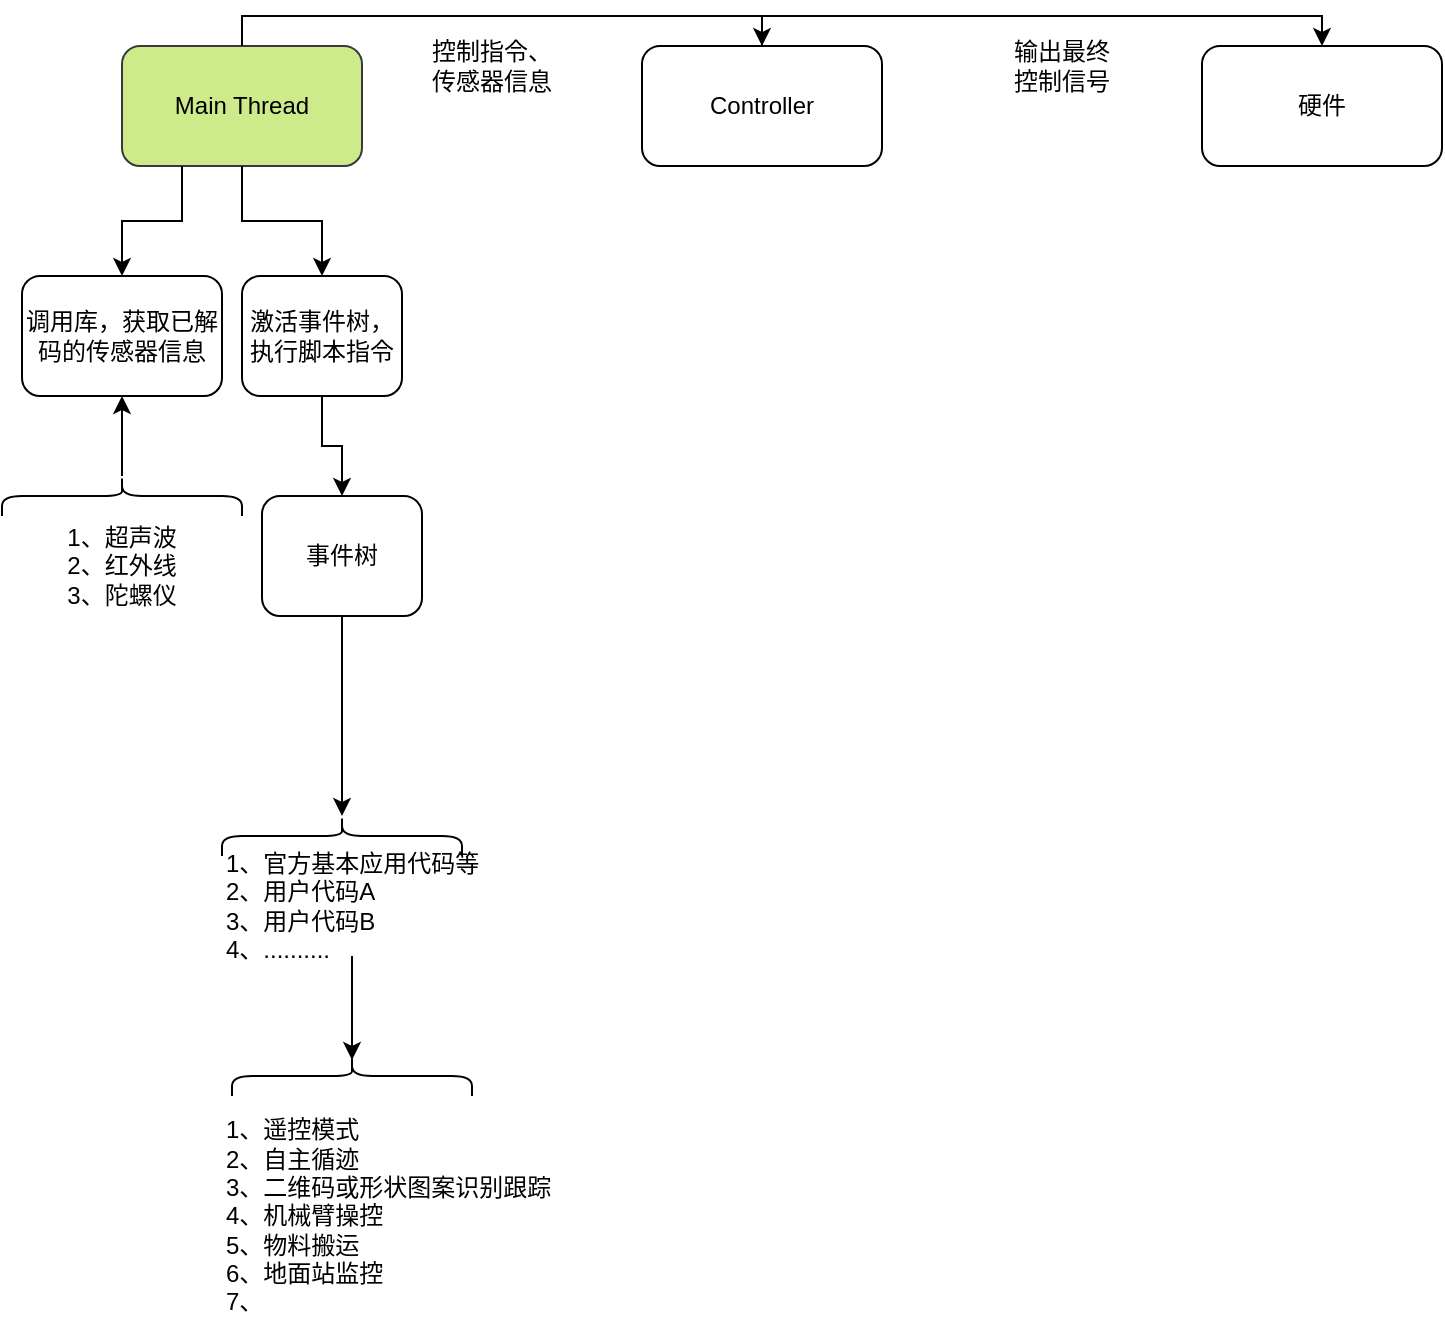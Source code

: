 <mxfile version="20.5.3" type="github">
  <diagram id="prtHgNgQTEPvFCAcTncT" name="Page-1">
    <mxGraphModel dx="969" dy="567" grid="1" gridSize="10" guides="1" tooltips="1" connect="1" arrows="1" fold="1" page="1" pageScale="1" pageWidth="1169" pageHeight="827" math="0" shadow="0">
      <root>
        <object label="" 管道施工="" id="0">
          <mxCell />
        </object>
        <mxCell id="1" parent="0" />
        <mxCell id="n69_QYQXAGHu2_i68GKL-10" value="Main Thread" style="rounded=1;whiteSpace=wrap;html=1;fillColor=#cdeb8b;strokeColor=#36393d;" vertex="1" parent="1">
          <mxGeometry x="80" y="35" width="120" height="60" as="geometry" />
        </mxCell>
        <object label="" id="n69_QYQXAGHu2_i68GKL-11">
          <mxCell style="edgeStyle=orthogonalEdgeStyle;rounded=0;orthogonalLoop=1;jettySize=auto;html=1;" edge="1" source="n69_QYQXAGHu2_i68GKL-10" target="n69_QYQXAGHu2_i68GKL-12" parent="1">
            <mxGeometry relative="1" as="geometry">
              <Array as="points">
                <mxPoint x="140" y="20" />
                <mxPoint x="400" y="20" />
              </Array>
            </mxGeometry>
          </mxCell>
        </object>
        <mxCell id="n69_QYQXAGHu2_i68GKL-12" value="Controller" style="rounded=1;whiteSpace=wrap;html=1;" vertex="1" parent="1">
          <mxGeometry x="340" y="35" width="120" height="60" as="geometry" />
        </mxCell>
        <mxCell id="n69_QYQXAGHu2_i68GKL-13" value="控制指令、传感器信息" style="text;html=1;strokeColor=none;fillColor=none;align=center;verticalAlign=middle;whiteSpace=wrap;rounded=0;" vertex="1" parent="1">
          <mxGeometry x="230" y="30" width="70" height="30" as="geometry" />
        </mxCell>
        <object label="" id="n69_QYQXAGHu2_i68GKL-18">
          <mxCell style="edgeStyle=orthogonalEdgeStyle;rounded=0;orthogonalLoop=1;jettySize=auto;html=1;exitX=0.5;exitY=0;exitDx=0;exitDy=0;" edge="1" target="n69_QYQXAGHu2_i68GKL-19" source="n69_QYQXAGHu2_i68GKL-12" parent="1">
            <mxGeometry relative="1" as="geometry">
              <mxPoint x="150" y="105" as="sourcePoint" />
              <Array as="points">
                <mxPoint x="400" y="20" />
                <mxPoint x="680" y="20" />
              </Array>
            </mxGeometry>
          </mxCell>
        </object>
        <mxCell id="n69_QYQXAGHu2_i68GKL-19" value="硬件" style="rounded=1;whiteSpace=wrap;html=1;" vertex="1" parent="1">
          <mxGeometry x="620" y="35" width="120" height="60" as="geometry" />
        </mxCell>
        <mxCell id="n69_QYQXAGHu2_i68GKL-20" value="输出最终控制信号" style="text;html=1;strokeColor=none;fillColor=none;align=center;verticalAlign=middle;whiteSpace=wrap;rounded=0;" vertex="1" parent="1">
          <mxGeometry x="520" y="30" width="60" height="30" as="geometry" />
        </mxCell>
        <mxCell id="n69_QYQXAGHu2_i68GKL-21" value="" style="edgeStyle=orthogonalEdgeStyle;rounded=0;orthogonalLoop=1;jettySize=auto;html=1;exitX=0.25;exitY=1;exitDx=0;exitDy=0;" edge="1" source="n69_QYQXAGHu2_i68GKL-10" target="n69_QYQXAGHu2_i68GKL-22" parent="1">
          <mxGeometry relative="1" as="geometry" />
        </mxCell>
        <mxCell id="n69_QYQXAGHu2_i68GKL-22" value="调用库，获取已解码的传感器信息" style="rounded=1;whiteSpace=wrap;html=1;" vertex="1" parent="1">
          <mxGeometry x="30" y="150" width="100" height="60" as="geometry" />
        </mxCell>
        <mxCell id="n69_QYQXAGHu2_i68GKL-25" value="" style="edgeStyle=orthogonalEdgeStyle;rounded=0;orthogonalLoop=1;jettySize=auto;html=1;" edge="1" source="n69_QYQXAGHu2_i68GKL-10" target="n69_QYQXAGHu2_i68GKL-26" parent="1">
          <mxGeometry relative="1" as="geometry" />
        </mxCell>
        <mxCell id="n69_QYQXAGHu2_i68GKL-26" value="激活事件树，执行脚本指令" style="rounded=1;whiteSpace=wrap;html=1;" vertex="1" parent="1">
          <mxGeometry x="140" y="150" width="80" height="60" as="geometry" />
        </mxCell>
        <mxCell id="n69_QYQXAGHu2_i68GKL-28" style="edgeStyle=orthogonalEdgeStyle;rounded=0;orthogonalLoop=1;jettySize=auto;html=1;entryX=0.5;entryY=1;entryDx=0;entryDy=0;" edge="1" parent="1" source="n69_QYQXAGHu2_i68GKL-27" target="n69_QYQXAGHu2_i68GKL-22">
          <mxGeometry relative="1" as="geometry" />
        </mxCell>
        <mxCell id="n69_QYQXAGHu2_i68GKL-27" value="" style="shape=curlyBracket;whiteSpace=wrap;html=1;rounded=1;labelPosition=left;verticalLabelPosition=middle;align=right;verticalAlign=middle;rotation=90;" vertex="1" parent="1">
          <mxGeometry x="70" y="200" width="20" height="120" as="geometry" />
        </mxCell>
        <mxCell id="n69_QYQXAGHu2_i68GKL-29" value="1、超声波&lt;br&gt;2、红外线&lt;br&gt;3、陀螺仪" style="text;html=1;strokeColor=none;fillColor=none;align=center;verticalAlign=middle;whiteSpace=wrap;rounded=0;" vertex="1" parent="1">
          <mxGeometry x="20" y="270" width="120" height="50" as="geometry" />
        </mxCell>
        <mxCell id="n69_QYQXAGHu2_i68GKL-30" value="" style="edgeStyle=orthogonalEdgeStyle;rounded=0;orthogonalLoop=1;jettySize=auto;html=1;" edge="1" target="n69_QYQXAGHu2_i68GKL-31" source="n69_QYQXAGHu2_i68GKL-26" parent="1">
          <mxGeometry relative="1" as="geometry">
            <mxPoint x="150" y="165" as="sourcePoint" />
          </mxGeometry>
        </mxCell>
        <mxCell id="n69_QYQXAGHu2_i68GKL-33" style="edgeStyle=orthogonalEdgeStyle;rounded=0;orthogonalLoop=1;jettySize=auto;html=1;" edge="1" parent="1" source="n69_QYQXAGHu2_i68GKL-31" target="n69_QYQXAGHu2_i68GKL-32">
          <mxGeometry relative="1" as="geometry" />
        </mxCell>
        <mxCell id="n69_QYQXAGHu2_i68GKL-31" value="事件树" style="rounded=1;whiteSpace=wrap;html=1;" vertex="1" parent="1">
          <mxGeometry x="150" y="260" width="80" height="60" as="geometry" />
        </mxCell>
        <mxCell id="n69_QYQXAGHu2_i68GKL-32" value="" style="shape=curlyBracket;whiteSpace=wrap;html=1;rounded=1;labelPosition=left;verticalLabelPosition=middle;align=right;verticalAlign=middle;rotation=90;" vertex="1" parent="1">
          <mxGeometry x="180" y="370" width="20" height="120" as="geometry" />
        </mxCell>
        <mxCell id="n69_QYQXAGHu2_i68GKL-36" style="edgeStyle=orthogonalEdgeStyle;rounded=0;orthogonalLoop=1;jettySize=auto;html=1;entryX=0.1;entryY=0.5;entryDx=0;entryDy=0;entryPerimeter=0;" edge="1" parent="1" source="n69_QYQXAGHu2_i68GKL-34" target="n69_QYQXAGHu2_i68GKL-35">
          <mxGeometry relative="1" as="geometry" />
        </mxCell>
        <mxCell id="n69_QYQXAGHu2_i68GKL-34" value="1、官方基本应用代码等&lt;br&gt;2、用户代码A&lt;br&gt;3、用户代码B&lt;br&gt;4、.........." style="text;html=1;strokeColor=none;fillColor=none;align=left;verticalAlign=middle;whiteSpace=wrap;rounded=0;" vertex="1" parent="1">
          <mxGeometry x="130" y="440" width="130" height="50" as="geometry" />
        </mxCell>
        <mxCell id="n69_QYQXAGHu2_i68GKL-35" value="" style="shape=curlyBracket;whiteSpace=wrap;html=1;rounded=1;labelPosition=left;verticalLabelPosition=middle;align=right;verticalAlign=middle;rotation=90;" vertex="1" parent="1">
          <mxGeometry x="185" y="490" width="20" height="120" as="geometry" />
        </mxCell>
        <mxCell id="n69_QYQXAGHu2_i68GKL-37" value="1、遥控模式&lt;br&gt;2、自主循迹&lt;br&gt;3、二维码或形状图案识别跟踪&lt;br&gt;4、机械臂操控&lt;br&gt;5、物料搬运&lt;br&gt;6、地面站监控&lt;br&gt;7、" style="text;html=1;strokeColor=none;fillColor=none;align=left;verticalAlign=middle;whiteSpace=wrap;rounded=0;labelPosition=center;verticalLabelPosition=middle;" vertex="1" parent="1">
          <mxGeometry x="130" y="560" width="170" height="120" as="geometry" />
        </mxCell>
      </root>
    </mxGraphModel>
  </diagram>
</mxfile>
